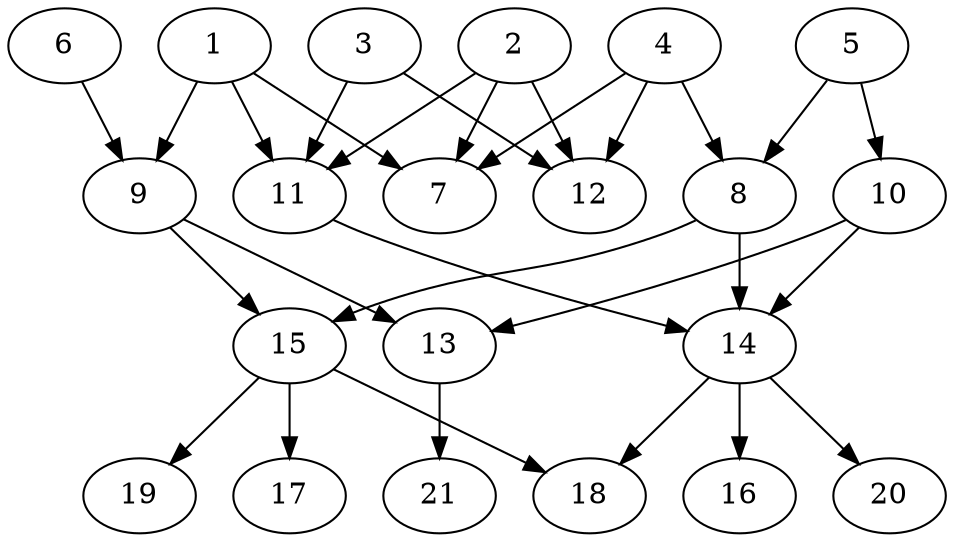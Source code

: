 // DAG (tier=2-normal, mode=compute, n=21, ccr=0.368, fat=0.584, density=0.470, regular=0.599, jump=0.152, mindata=524288, maxdata=8388608)
// DAG automatically generated by daggen at Sun Aug 24 16:33:33 2025
// /home/ermia/Project/Environments/daggen/bin/daggen --dot --ccr 0.368 --fat 0.584 --regular 0.599 --density 0.470 --jump 0.152 --mindata 524288 --maxdata 8388608 -n 21 
digraph G {
  1 [size="539308618774086680576", alpha="0.15", expect_size="269654309387043340288"]
  1 -> 7 [size ="530047626641408"]
  1 -> 9 [size ="530047626641408"]
  1 -> 11 [size ="530047626641408"]
  2 [size="148464795098613284864", alpha="0.12", expect_size="74232397549306642432"]
  2 -> 7 [size ="224305010966528"]
  2 -> 11 [size ="224305010966528"]
  2 -> 12 [size ="224305010966528"]
  3 [size="820520643855632", alpha="0.04", expect_size="410260321927816"]
  3 -> 11 [size ="16371282870272"]
  3 -> 12 [size ="16371282870272"]
  4 [size="3658376170880599", alpha="0.05", expect_size="1829188085440299"]
  4 -> 7 [size ="228138470604800"]
  4 -> 8 [size ="228138470604800"]
  4 -> 12 [size ="228138470604800"]
  5 [size="1096448610645573632", alpha="0.16", expect_size="548224305322786816"]
  5 -> 8 [size ="8506459553792"]
  5 -> 10 [size ="8506459553792"]
  6 [size="787308231604108928", alpha="0.05", expect_size="393654115802054464"]
  6 -> 9 [size ="536870912000000"]
  7 [size="6596933495738730", alpha="0.10", expect_size="3298466747869365"]
  8 [size="1336193787535929", alpha="0.02", expect_size="668096893767964"]
  8 -> 14 [size ="24271606775808"]
  8 -> 15 [size ="24271606775808"]
  9 [size="168093732375332352", alpha="0.18", expect_size="84046866187666176"]
  9 -> 13 [size ="65110664019968"]
  9 -> 15 [size ="65110664019968"]
  10 [size="6521338139690912", alpha="0.04", expect_size="3260669069845456"]
  10 -> 13 [size ="8271578529792"]
  10 -> 14 [size ="8271578529792"]
  11 [size="32838663290615312", alpha="0.11", expect_size="16419331645307656"]
  11 -> 14 [size ="523533025280000"]
  12 [size="3199501010947014656", alpha="0.04", expect_size="1599750505473507328"]
  13 [size="153340674837569339392", alpha="0.12", expect_size="76670337418784669696"]
  13 -> 21 [size ="229189596741632"]
  14 [size="299070932910540544", alpha="0.05", expect_size="149535466455270272"]
  14 -> 16 [size ="203801575292928"]
  14 -> 18 [size ="203801575292928"]
  14 -> 20 [size ="203801575292928"]
  15 [size="14878845487050700", alpha="0.18", expect_size="7439422743525350"]
  15 -> 17 [size ="324541821747200"]
  15 -> 18 [size ="324541821747200"]
  15 -> 19 [size ="324541821747200"]
  16 [size="96223021236224000000", alpha="0.16", expect_size="48111510618112000000"]
  17 [size="57677212668232288", alpha="0.04", expect_size="28838606334116144"]
  18 [size="1795775436551094272", alpha="0.01", expect_size="897887718275547136"]
  19 [size="8023062125477888000", alpha="0.06", expect_size="4011531062738944000"]
  20 [size="12535972725783590", alpha="0.09", expect_size="6267986362891795"]
  21 [size="135997208808445181952", alpha="0.03", expect_size="67998604404222590976"]
}